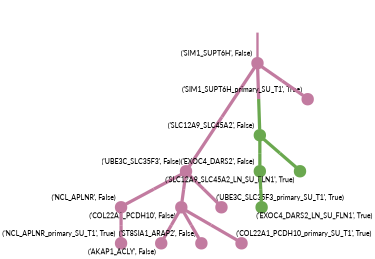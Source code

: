 strict digraph  {
graph[splines=false]; nodesep=0.7; rankdir=TB; ranksep=0.6; forcelabels=true; dpi=600; size=2.5;
0 [color="#c27ba0ff", fillcolor="#c27ba0ff", fixedsize=true, fontname=Lato, fontsize="12pt", height="0.25", label="", penwidth=3, shape=circle, style=filled, xlabel="('SIM1_SUPT6H', False)"];
1 [color="#c27ba0ff", fillcolor="#c27ba0ff", fixedsize=true, fontname=Lato, fontsize="12pt", height="0.25", label="", penwidth=3, shape=circle, style=filled, xlabel="('UBE3C_SLC35F3', False)"];
2 [color="#6aa84fff", fillcolor="#6aa84fff", fixedsize=true, fontname=Lato, fontsize="12pt", height="0.25", label="", penwidth=3, shape=circle, style=filled, xlabel="('SLC12A9_SLC45A2', False)"];
10 [color="#c27ba0ff", fillcolor="#c27ba0ff", fixedsize=true, fontname=Lato, fontsize="12pt", height="0.25", label="", penwidth=3, shape=circle, style=filled, xlabel="('SIM1_SUPT6H_primary_SU_T1', True)"];
3 [color="#c27ba0ff", fillcolor="#c27ba0ff", fixedsize=true, fontname=Lato, fontsize="12pt", height="0.25", label="", penwidth=3, shape=circle, style=filled, xlabel="('NCL_APLNR', False)"];
7 [color="#c27ba0ff", fillcolor="#c27ba0ff", fixedsize=true, fontname=Lato, fontsize="12pt", height="0.25", label="", penwidth=3, shape=circle, style=filled, xlabel="('COL22A1_PCDH10', False)"];
11 [color="#c27ba0ff", fillcolor="#c27ba0ff", fixedsize=true, fontname=Lato, fontsize="12pt", height="0.25", label="", penwidth=3, shape=circle, style=filled, xlabel="('UBE3C_SLC35F3_primary_SU_T1', True)"];
6 [color="#6aa84fff", fillcolor="#6aa84fff", fixedsize=true, fontname=Lato, fontsize="12pt", height="0.25", label="", penwidth=3, shape=circle, style=filled, xlabel="('EXOC4_DARS2', False)"];
8 [color="#6aa84fff", fillcolor="#6aa84fff", fixedsize=true, fontname=Lato, fontsize="12pt", height="0.25", label="", penwidth=3, shape=circle, style=filled, xlabel="('SLC12A9_SLC45A2_LN_SU_FLN1', True)"];
12 [color="#c27ba0ff", fillcolor="#c27ba0ff", fixedsize=true, fontname=Lato, fontsize="12pt", height="0.25", label="", penwidth=3, shape=circle, style=filled, xlabel="('NCL_APLNR_primary_SU_T1', True)"];
9 [color="#6aa84fff", fillcolor="#6aa84fff", fixedsize=true, fontname=Lato, fontsize="12pt", height="0.25", label="", penwidth=3, shape=circle, style=filled, xlabel="('EXOC4_DARS2_LN_SU_FLN1', True)"];
4 [color="#c27ba0ff", fillcolor="#c27ba0ff", fixedsize=true, fontname=Lato, fontsize="12pt", height="0.25", label="", penwidth=3, shape=circle, style=filled, xlabel="('AKAP1_ACLY', False)"];
5 [color="#c27ba0ff", fillcolor="#c27ba0ff", fixedsize=true, fontname=Lato, fontsize="12pt", height="0.25", label="", penwidth=3, shape=circle, style=filled, xlabel="('ST8SIA1_ARAP2', False)"];
13 [color="#c27ba0ff", fillcolor="#c27ba0ff", fixedsize=true, fontname=Lato, fontsize="12pt", height="0.25", label="", penwidth=3, shape=circle, style=filled, xlabel="('COL22A1_PCDH10_primary_SU_T1', True)"];
normal [label="", penwidth=3, style=invis, xlabel="('SIM1_SUPT6H', False)"];
0 -> 1  [arrowsize=0, color="#c27ba0ff;0.5:#c27ba0ff", minlen="3.0", penwidth="5.5", style=solid];
0 -> 2  [arrowsize=0, color="#c27ba0ff;0.5:#6aa84fff", minlen="2.4042553901672363", penwidth="5.5", style=solid];
0 -> 10  [arrowsize=0, color="#c27ba0ff;0.5:#c27ba0ff", minlen="1.127659559249878", penwidth="5.5", style=solid];
1 -> 3  [arrowsize=0, color="#c27ba0ff;0.5:#c27ba0ff", minlen="1.3829786777496338", penwidth="5.5", style=solid];
1 -> 7  [arrowsize=0, color="#c27ba0ff;0.5:#c27ba0ff", minlen="1.2553191184997559", penwidth="5.5", style=solid];
1 -> 11  [arrowsize=0, color="#c27ba0ff;0.5:#c27ba0ff", minlen="1.127659559249878", penwidth="5.5", style=solid];
2 -> 6  [arrowsize=0, color="#6aa84fff;0.5:#6aa84fff", minlen="1.2553191184997559", penwidth="5.5", style=solid];
2 -> 8  [arrowsize=0, color="#6aa84fff;0.5:#6aa84fff", minlen="1.127659559249878", penwidth="5.5", style=solid];
3 -> 12  [arrowsize=0, color="#c27ba0ff;0.5:#c27ba0ff", minlen="1.127659559249878", penwidth="5.5", style=solid];
7 -> 4  [arrowsize=0, color="#c27ba0ff;0.5:#c27ba0ff", minlen="1.3404254913330078", penwidth="5.5", style=solid];
7 -> 5  [arrowsize=0, color="#c27ba0ff;0.5:#c27ba0ff", minlen="1.2978723049163818", penwidth="5.5", style=solid];
7 -> 13  [arrowsize=0, color="#c27ba0ff;0.5:#c27ba0ff", minlen="1.127659559249878", penwidth="5.5", style=solid];
6 -> 9  [arrowsize=0, color="#6aa84fff;0.5:#6aa84fff", minlen="1.127659559249878", penwidth="5.5", style=solid];
normal -> 0  [arrowsize=0, color="#c27ba0ff", label="", penwidth=4, style=solid];
}
